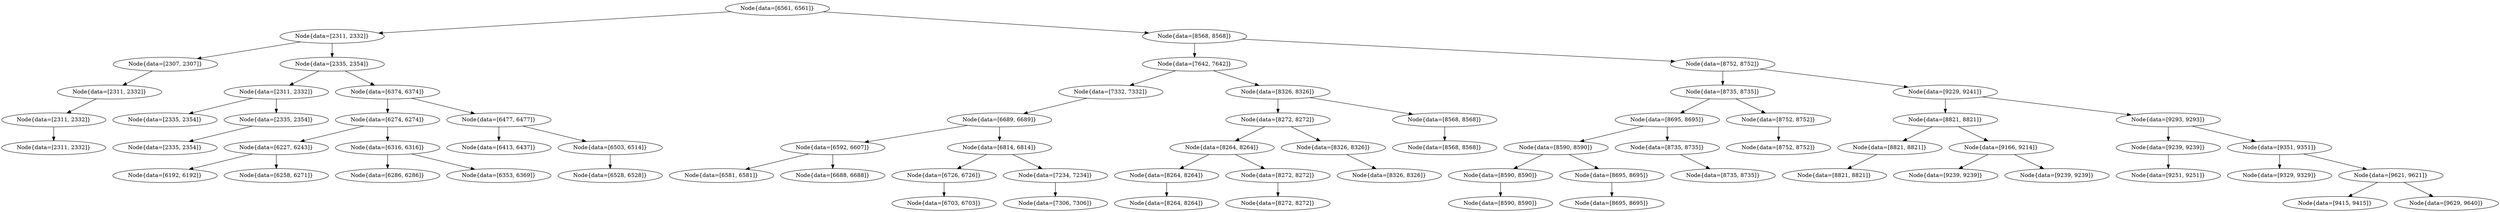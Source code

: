 digraph G{
1350490636 [label="Node{data=[6561, 6561]}"]
1350490636 -> 1528923504
1528923504 [label="Node{data=[2311, 2332]}"]
1528923504 -> 1142074394
1142074394 [label="Node{data=[2307, 2307]}"]
1142074394 -> 2004510624
2004510624 [label="Node{data=[2311, 2332]}"]
2004510624 -> 1374842361
1374842361 [label="Node{data=[2311, 2332]}"]
1374842361 -> 112162994
112162994 [label="Node{data=[2311, 2332]}"]
1528923504 -> 1460430337
1460430337 [label="Node{data=[2335, 2354]}"]
1460430337 -> 1936673831
1936673831 [label="Node{data=[2311, 2332]}"]
1936673831 -> 833649174
833649174 [label="Node{data=[2335, 2354]}"]
1936673831 -> 1277689466
1277689466 [label="Node{data=[2335, 2354]}"]
1277689466 -> 2016392593
2016392593 [label="Node{data=[2335, 2354]}"]
1460430337 -> 1898500295
1898500295 [label="Node{data=[6374, 6374]}"]
1898500295 -> 1140483134
1140483134 [label="Node{data=[6274, 6274]}"]
1140483134 -> 819828245
819828245 [label="Node{data=[6227, 6243]}"]
819828245 -> 903560866
903560866 [label="Node{data=[6192, 6192]}"]
819828245 -> 46300726
46300726 [label="Node{data=[6258, 6271]}"]
1140483134 -> 310976964
310976964 [label="Node{data=[6316, 6316]}"]
310976964 -> 1320710334
1320710334 [label="Node{data=[6286, 6286]}"]
310976964 -> 578451941
578451941 [label="Node{data=[6353, 6369]}"]
1898500295 -> 869830738
869830738 [label="Node{data=[6477, 6477]}"]
869830738 -> 1745096940
1745096940 [label="Node{data=[6413, 6437]}"]
869830738 -> 1706336466
1706336466 [label="Node{data=[6503, 6514]}"]
1706336466 -> 342907088
342907088 [label="Node{data=[6528, 6528]}"]
1350490636 -> 1675431948
1675431948 [label="Node{data=[8568, 8568]}"]
1675431948 -> 722923499
722923499 [label="Node{data=[7642, 7642]}"]
722923499 -> 1810131051
1810131051 [label="Node{data=[7332, 7332]}"]
1810131051 -> 2101611295
2101611295 [label="Node{data=[6689, 6689]}"]
2101611295 -> 1989290443
1989290443 [label="Node{data=[6592, 6607]}"]
1989290443 -> 1785194821
1785194821 [label="Node{data=[6581, 6581]}"]
1989290443 -> 579367762
579367762 [label="Node{data=[6688, 6688]}"]
2101611295 -> 2143918319
2143918319 [label="Node{data=[6814, 6814]}"]
2143918319 -> 410139308
410139308 [label="Node{data=[6726, 6726]}"]
410139308 -> 1292555558
1292555558 [label="Node{data=[6703, 6703]}"]
2143918319 -> 746138934
746138934 [label="Node{data=[7234, 7234]}"]
746138934 -> 524601014
524601014 [label="Node{data=[7306, 7306]}"]
722923499 -> 376060072
376060072 [label="Node{data=[8326, 8326]}"]
376060072 -> 231894182
231894182 [label="Node{data=[8272, 8272]}"]
231894182 -> 1747447991
1747447991 [label="Node{data=[8264, 8264]}"]
1747447991 -> 1366293107
1366293107 [label="Node{data=[8264, 8264]}"]
1366293107 -> 369567630
369567630 [label="Node{data=[8264, 8264]}"]
1747447991 -> 145678004
145678004 [label="Node{data=[8272, 8272]}"]
145678004 -> 1599808862
1599808862 [label="Node{data=[8272, 8272]}"]
231894182 -> 1909055652
1909055652 [label="Node{data=[8326, 8326]}"]
1909055652 -> 1583190596
1583190596 [label="Node{data=[8326, 8326]}"]
376060072 -> 553172037
553172037 [label="Node{data=[8568, 8568]}"]
553172037 -> 646909137
646909137 [label="Node{data=[8568, 8568]}"]
1675431948 -> 419239012
419239012 [label="Node{data=[8752, 8752]}"]
419239012 -> 713058957
713058957 [label="Node{data=[8735, 8735]}"]
713058957 -> 1342173452
1342173452 [label="Node{data=[8695, 8695]}"]
1342173452 -> 298354086
298354086 [label="Node{data=[8590, 8590]}"]
298354086 -> 1634135503
1634135503 [label="Node{data=[8590, 8590]}"]
1634135503 -> 1209739116
1209739116 [label="Node{data=[8590, 8590]}"]
298354086 -> 2019346674
2019346674 [label="Node{data=[8695, 8695]}"]
2019346674 -> 770480106
770480106 [label="Node{data=[8695, 8695]}"]
1342173452 -> 2066878221
2066878221 [label="Node{data=[8735, 8735]}"]
2066878221 -> 1787000640
1787000640 [label="Node{data=[8735, 8735]}"]
713058957 -> 1946565050
1946565050 [label="Node{data=[8752, 8752]}"]
1946565050 -> 1025291031
1025291031 [label="Node{data=[8752, 8752]}"]
419239012 -> 1446873566
1446873566 [label="Node{data=[9229, 9241]}"]
1446873566 -> 662035758
662035758 [label="Node{data=[8821, 8821]}"]
662035758 -> 1652288403
1652288403 [label="Node{data=[8821, 8821]}"]
1652288403 -> 984049856
984049856 [label="Node{data=[8821, 8821]}"]
662035758 -> 15623475
15623475 [label="Node{data=[9166, 9214]}"]
15623475 -> 159077549
159077549 [label="Node{data=[9239, 9239]}"]
15623475 -> 887161186
887161186 [label="Node{data=[9239, 9239]}"]
1446873566 -> 889298518
889298518 [label="Node{data=[9293, 9293]}"]
889298518 -> 1186312760
1186312760 [label="Node{data=[9239, 9239]}"]
1186312760 -> 364398719
364398719 [label="Node{data=[9251, 9251]}"]
889298518 -> 703508923
703508923 [label="Node{data=[9351, 9351]}"]
703508923 -> 279214590
279214590 [label="Node{data=[9329, 9329]}"]
703508923 -> 2079010208
2079010208 [label="Node{data=[9621, 9621]}"]
2079010208 -> 751266066
751266066 [label="Node{data=[9415, 9415]}"]
2079010208 -> 1886942808
1886942808 [label="Node{data=[9629, 9640]}"]
}